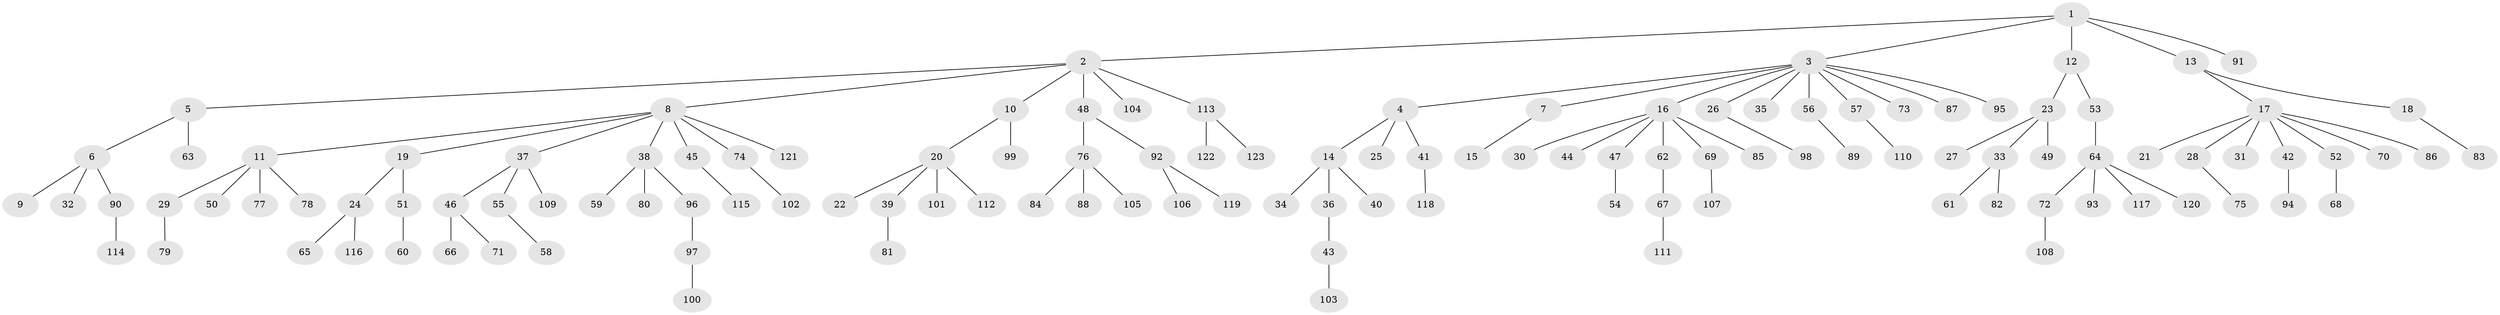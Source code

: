 // coarse degree distribution, {1: 0.62, 3: 0.1, 6: 0.06, 9: 0.02, 2: 0.16, 5: 0.02, 4: 0.02}
// Generated by graph-tools (version 1.1) at 2025/37/03/04/25 23:37:20]
// undirected, 123 vertices, 122 edges
graph export_dot {
  node [color=gray90,style=filled];
  1;
  2;
  3;
  4;
  5;
  6;
  7;
  8;
  9;
  10;
  11;
  12;
  13;
  14;
  15;
  16;
  17;
  18;
  19;
  20;
  21;
  22;
  23;
  24;
  25;
  26;
  27;
  28;
  29;
  30;
  31;
  32;
  33;
  34;
  35;
  36;
  37;
  38;
  39;
  40;
  41;
  42;
  43;
  44;
  45;
  46;
  47;
  48;
  49;
  50;
  51;
  52;
  53;
  54;
  55;
  56;
  57;
  58;
  59;
  60;
  61;
  62;
  63;
  64;
  65;
  66;
  67;
  68;
  69;
  70;
  71;
  72;
  73;
  74;
  75;
  76;
  77;
  78;
  79;
  80;
  81;
  82;
  83;
  84;
  85;
  86;
  87;
  88;
  89;
  90;
  91;
  92;
  93;
  94;
  95;
  96;
  97;
  98;
  99;
  100;
  101;
  102;
  103;
  104;
  105;
  106;
  107;
  108;
  109;
  110;
  111;
  112;
  113;
  114;
  115;
  116;
  117;
  118;
  119;
  120;
  121;
  122;
  123;
  1 -- 2;
  1 -- 3;
  1 -- 12;
  1 -- 13;
  1 -- 91;
  2 -- 5;
  2 -- 8;
  2 -- 10;
  2 -- 48;
  2 -- 104;
  2 -- 113;
  3 -- 4;
  3 -- 7;
  3 -- 16;
  3 -- 26;
  3 -- 35;
  3 -- 56;
  3 -- 57;
  3 -- 73;
  3 -- 87;
  3 -- 95;
  4 -- 14;
  4 -- 25;
  4 -- 41;
  5 -- 6;
  5 -- 63;
  6 -- 9;
  6 -- 32;
  6 -- 90;
  7 -- 15;
  8 -- 11;
  8 -- 19;
  8 -- 37;
  8 -- 38;
  8 -- 45;
  8 -- 74;
  8 -- 121;
  10 -- 20;
  10 -- 99;
  11 -- 29;
  11 -- 50;
  11 -- 77;
  11 -- 78;
  12 -- 23;
  12 -- 53;
  13 -- 17;
  13 -- 18;
  14 -- 34;
  14 -- 36;
  14 -- 40;
  16 -- 30;
  16 -- 44;
  16 -- 47;
  16 -- 62;
  16 -- 69;
  16 -- 85;
  17 -- 21;
  17 -- 28;
  17 -- 31;
  17 -- 42;
  17 -- 52;
  17 -- 70;
  17 -- 86;
  18 -- 83;
  19 -- 24;
  19 -- 51;
  20 -- 22;
  20 -- 39;
  20 -- 101;
  20 -- 112;
  23 -- 27;
  23 -- 33;
  23 -- 49;
  24 -- 65;
  24 -- 116;
  26 -- 98;
  28 -- 75;
  29 -- 79;
  33 -- 61;
  33 -- 82;
  36 -- 43;
  37 -- 46;
  37 -- 55;
  37 -- 109;
  38 -- 59;
  38 -- 80;
  38 -- 96;
  39 -- 81;
  41 -- 118;
  42 -- 94;
  43 -- 103;
  45 -- 115;
  46 -- 66;
  46 -- 71;
  47 -- 54;
  48 -- 76;
  48 -- 92;
  51 -- 60;
  52 -- 68;
  53 -- 64;
  55 -- 58;
  56 -- 89;
  57 -- 110;
  62 -- 67;
  64 -- 72;
  64 -- 93;
  64 -- 117;
  64 -- 120;
  67 -- 111;
  69 -- 107;
  72 -- 108;
  74 -- 102;
  76 -- 84;
  76 -- 88;
  76 -- 105;
  90 -- 114;
  92 -- 106;
  92 -- 119;
  96 -- 97;
  97 -- 100;
  113 -- 122;
  113 -- 123;
}
